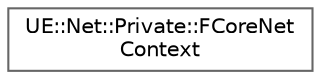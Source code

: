digraph "Graphical Class Hierarchy"
{
 // INTERACTIVE_SVG=YES
 // LATEX_PDF_SIZE
  bgcolor="transparent";
  edge [fontname=Helvetica,fontsize=10,labelfontname=Helvetica,labelfontsize=10];
  node [fontname=Helvetica,fontsize=10,shape=box,height=0.2,width=0.4];
  rankdir="LR";
  Node0 [id="Node000000",label="UE::Net::Private::FCoreNet\lContext",height=0.2,width=0.4,color="grey40", fillcolor="white", style="filled",URL="$dc/d42/classUE_1_1Net_1_1Private_1_1FCoreNetContext.html",tooltip=" "];
}

